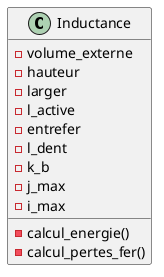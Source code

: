 @startuml
Inductance : - volume_externe
Inductance : - hauteur
Inductance : - larger
Inductance : - l_active
Inductance : - entrefer
Inductance : - l_dent
Inductance : - k_b
Inductance : - j_max
Inductance : - i_max

Inductance : - calcul_energie()
Inductance : - calcul_pertes_fer()
@enduml